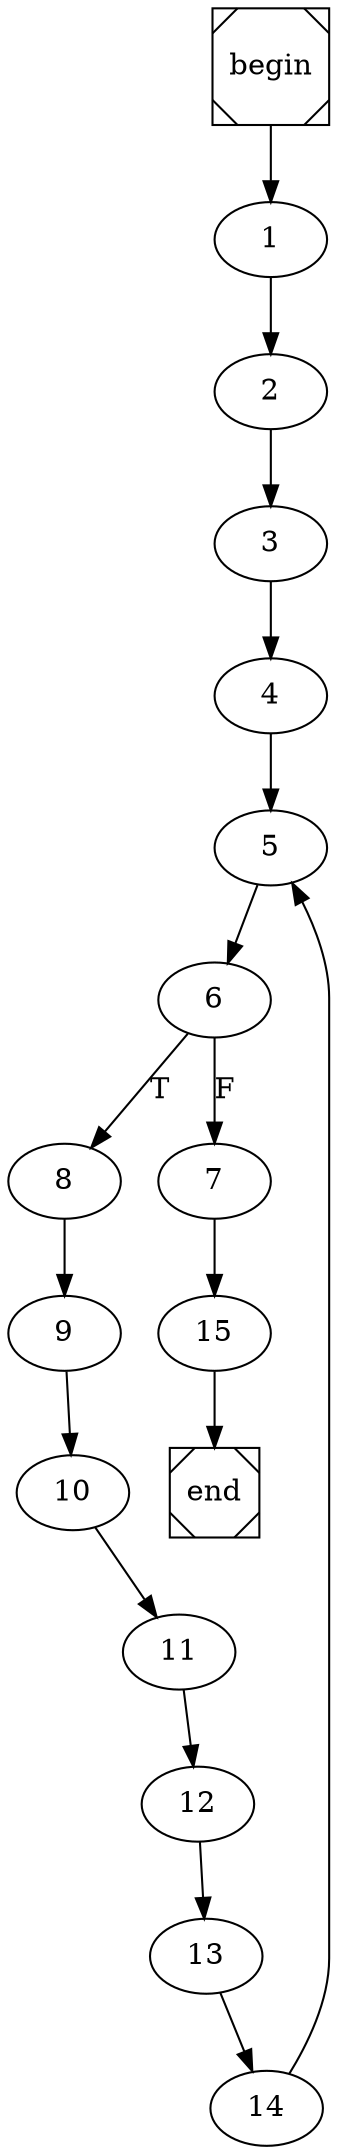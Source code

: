 digraph cfg {
	begin [shape=Msquare];
	end [shape=Msquare];
	begin -> 1;	1 -> 2;	2 -> 3;	3 -> 4;	4 -> 5;	5 -> 6;	6 -> 8[label=T];	6 -> 7[label=F];	7 -> 15;	8 -> 9;	9 -> 10;	10 -> 11;	11 -> 12;	12 -> 13;	13 -> 14;	14 -> 5;	15 -> end;}
